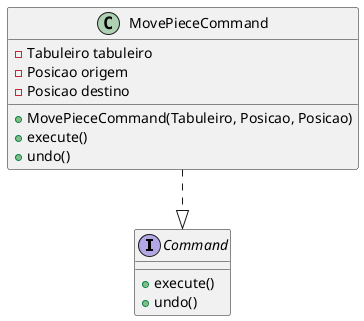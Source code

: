 @startuml
skinparam linetype ortho

interface Command {
    + execute()
    + undo()
}

class MovePieceCommand {
    - Tabuleiro tabuleiro
    - Posicao origem
    - Posicao destino
    + MovePieceCommand(Tabuleiro, Posicao, Posicao)
    + execute()
    + undo()
}

MovePieceCommand ..|> Command

@enduml
